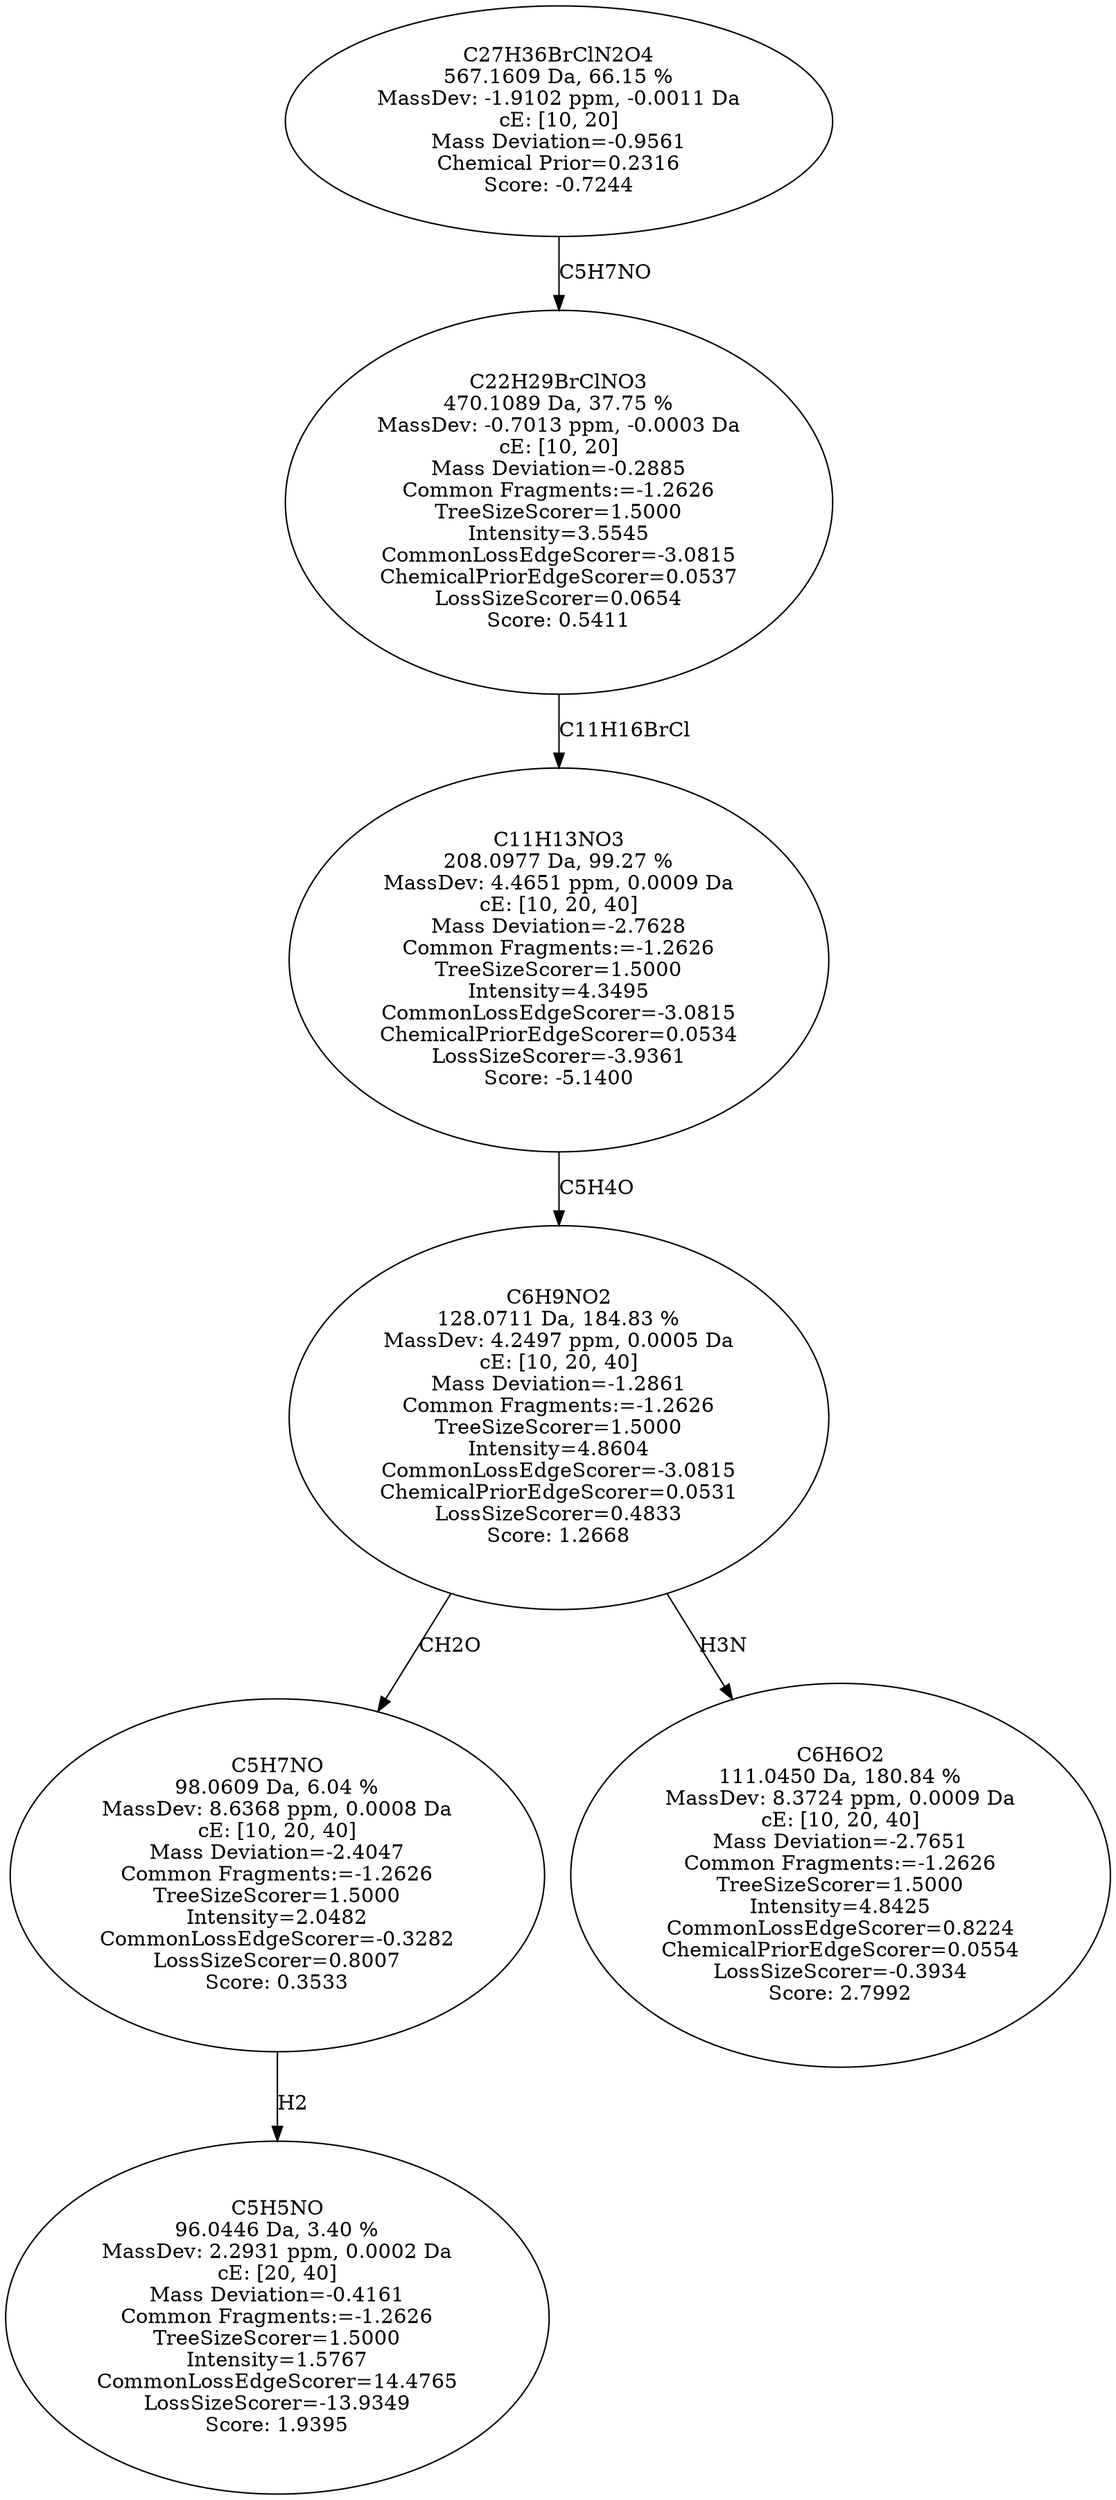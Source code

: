 strict digraph {
v1 [label="C5H5NO\n96.0446 Da, 3.40 %\nMassDev: 2.2931 ppm, 0.0002 Da\ncE: [20, 40]\nMass Deviation=-0.4161\nCommon Fragments:=-1.2626\nTreeSizeScorer=1.5000\nIntensity=1.5767\nCommonLossEdgeScorer=14.4765\nLossSizeScorer=-13.9349\nScore: 1.9395"];
v2 [label="C5H7NO\n98.0609 Da, 6.04 %\nMassDev: 8.6368 ppm, 0.0008 Da\ncE: [10, 20, 40]\nMass Deviation=-2.4047\nCommon Fragments:=-1.2626\nTreeSizeScorer=1.5000\nIntensity=2.0482\nCommonLossEdgeScorer=-0.3282\nLossSizeScorer=0.8007\nScore: 0.3533"];
v3 [label="C6H6O2\n111.0450 Da, 180.84 %\nMassDev: 8.3724 ppm, 0.0009 Da\ncE: [10, 20, 40]\nMass Deviation=-2.7651\nCommon Fragments:=-1.2626\nTreeSizeScorer=1.5000\nIntensity=4.8425\nCommonLossEdgeScorer=0.8224\nChemicalPriorEdgeScorer=0.0554\nLossSizeScorer=-0.3934\nScore: 2.7992"];
v4 [label="C6H9NO2\n128.0711 Da, 184.83 %\nMassDev: 4.2497 ppm, 0.0005 Da\ncE: [10, 20, 40]\nMass Deviation=-1.2861\nCommon Fragments:=-1.2626\nTreeSizeScorer=1.5000\nIntensity=4.8604\nCommonLossEdgeScorer=-3.0815\nChemicalPriorEdgeScorer=0.0531\nLossSizeScorer=0.4833\nScore: 1.2668"];
v5 [label="C11H13NO3\n208.0977 Da, 99.27 %\nMassDev: 4.4651 ppm, 0.0009 Da\ncE: [10, 20, 40]\nMass Deviation=-2.7628\nCommon Fragments:=-1.2626\nTreeSizeScorer=1.5000\nIntensity=4.3495\nCommonLossEdgeScorer=-3.0815\nChemicalPriorEdgeScorer=0.0534\nLossSizeScorer=-3.9361\nScore: -5.1400"];
v6 [label="C22H29BrClNO3\n470.1089 Da, 37.75 %\nMassDev: -0.7013 ppm, -0.0003 Da\ncE: [10, 20]\nMass Deviation=-0.2885\nCommon Fragments:=-1.2626\nTreeSizeScorer=1.5000\nIntensity=3.5545\nCommonLossEdgeScorer=-3.0815\nChemicalPriorEdgeScorer=0.0537\nLossSizeScorer=0.0654\nScore: 0.5411"];
v7 [label="C27H36BrClN2O4\n567.1609 Da, 66.15 %\nMassDev: -1.9102 ppm, -0.0011 Da\ncE: [10, 20]\nMass Deviation=-0.9561\nChemical Prior=0.2316\nScore: -0.7244"];
v2 -> v1 [label="H2"];
v4 -> v2 [label="CH2O"];
v4 -> v3 [label="H3N"];
v5 -> v4 [label="C5H4O"];
v6 -> v5 [label="C11H16BrCl"];
v7 -> v6 [label="C5H7NO"];
}